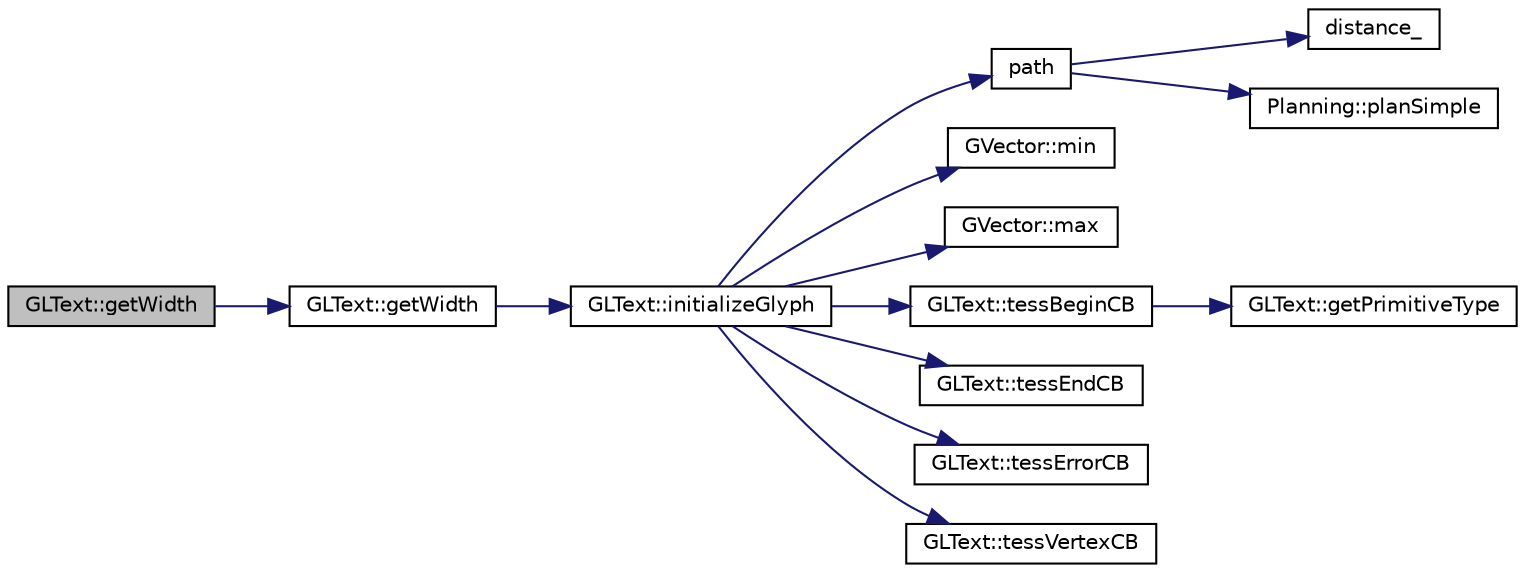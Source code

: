 digraph "GLText::getWidth"
{
 // INTERACTIVE_SVG=YES
  edge [fontname="Helvetica",fontsize="10",labelfontname="Helvetica",labelfontsize="10"];
  node [fontname="Helvetica",fontsize="10",shape=record];
  rankdir="LR";
  Node1 [label="GLText::getWidth",height=0.2,width=0.4,color="black", fillcolor="grey75", style="filled", fontcolor="black"];
  Node1 -> Node2 [color="midnightblue",fontsize="10",style="solid",fontname="Helvetica"];
  Node2 [label="GLText::getWidth",height=0.2,width=0.4,color="black", fillcolor="white", style="filled",URL="$d2/d12/class_g_l_text.html#ad15a309858da470357d34519cab4c1d9"];
  Node2 -> Node3 [color="midnightblue",fontsize="10",style="solid",fontname="Helvetica"];
  Node3 [label="GLText::initializeGlyph",height=0.2,width=0.4,color="black", fillcolor="white", style="filled",URL="$d2/d12/class_g_l_text.html#aa79fd465d627cd52077657d4a0f886ba"];
  Node3 -> Node4 [color="midnightblue",fontsize="10",style="solid",fontname="Helvetica"];
  Node4 [label="path",height=0.2,width=0.4,color="black", fillcolor="white", style="filled",URL="$dd/d8b/listener_8cpp.html#ac7e332386e86e341c48b409c2cbe8e1c"];
  Node4 -> Node5 [color="midnightblue",fontsize="10",style="solid",fontname="Helvetica"];
  Node5 [label="distance_",height=0.2,width=0.4,color="black", fillcolor="white", style="filled",URL="$dd/d8b/listener_8cpp.html#ad8ebde7f19a05b1932e031188de5fd24"];
  Node4 -> Node6 [color="midnightblue",fontsize="10",style="solid",fontname="Helvetica"];
  Node6 [label="Planning::planSimple",height=0.2,width=0.4,color="black", fillcolor="white", style="filled",URL="$d9/db5/class_planning.html#a744d359a25387ab5e94cfa12e302ac8e",tooltip="Set Dimensions for ompl space. "];
  Node3 -> Node7 [color="midnightblue",fontsize="10",style="solid",fontname="Helvetica"];
  Node7 [label="GVector::min",height=0.2,width=0.4,color="black", fillcolor="white", style="filled",URL="$d5/da9/namespace_g_vector.html#a79b77964e0a1ea74cc1ca2048991fb73"];
  Node3 -> Node8 [color="midnightblue",fontsize="10",style="solid",fontname="Helvetica"];
  Node8 [label="GVector::max",height=0.2,width=0.4,color="black", fillcolor="white", style="filled",URL="$d5/da9/namespace_g_vector.html#a1223529a5f19606fa1f0bb39404a9ec3"];
  Node3 -> Node9 [color="midnightblue",fontsize="10",style="solid",fontname="Helvetica"];
  Node9 [label="GLText::tessBeginCB",height=0.2,width=0.4,color="black", fillcolor="white", style="filled",URL="$d2/d12/class_g_l_text.html#a643f3ca936c2fc9502ddb8aa169324e3"];
  Node9 -> Node10 [color="midnightblue",fontsize="10",style="solid",fontname="Helvetica"];
  Node10 [label="GLText::getPrimitiveType",height=0.2,width=0.4,color="black", fillcolor="white", style="filled",URL="$d2/d12/class_g_l_text.html#afd6fb3661ea765251aaf138b56a86249"];
  Node3 -> Node11 [color="midnightblue",fontsize="10",style="solid",fontname="Helvetica"];
  Node11 [label="GLText::tessEndCB",height=0.2,width=0.4,color="black", fillcolor="white", style="filled",URL="$d2/d12/class_g_l_text.html#ac7d158d65027e98cf8e9caa2a15b662f"];
  Node3 -> Node12 [color="midnightblue",fontsize="10",style="solid",fontname="Helvetica"];
  Node12 [label="GLText::tessErrorCB",height=0.2,width=0.4,color="black", fillcolor="white", style="filled",URL="$d2/d12/class_g_l_text.html#a126707a26eaa3ee06e89c33172d944a0"];
  Node3 -> Node13 [color="midnightblue",fontsize="10",style="solid",fontname="Helvetica"];
  Node13 [label="GLText::tessVertexCB",height=0.2,width=0.4,color="black", fillcolor="white", style="filled",URL="$d2/d12/class_g_l_text.html#ad6841ce80664c17ba2d031f05c01461a"];
}
